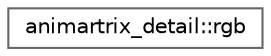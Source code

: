 digraph "Graphical Class Hierarchy"
{
 // LATEX_PDF_SIZE
  bgcolor="transparent";
  edge [fontname=Helvetica,fontsize=10,labelfontname=Helvetica,labelfontsize=10];
  node [fontname=Helvetica,fontsize=10,shape=box,height=0.2,width=0.4];
  rankdir="LR";
  Node0 [id="Node000000",label="animartrix_detail::rgb",height=0.2,width=0.4,color="grey40", fillcolor="white", style="filled",URL="$d6/d74/namespaceanimartrix__detail.html#d1/d5c/structanimartrix__detail_1_1rgb",tooltip=" "];
}
